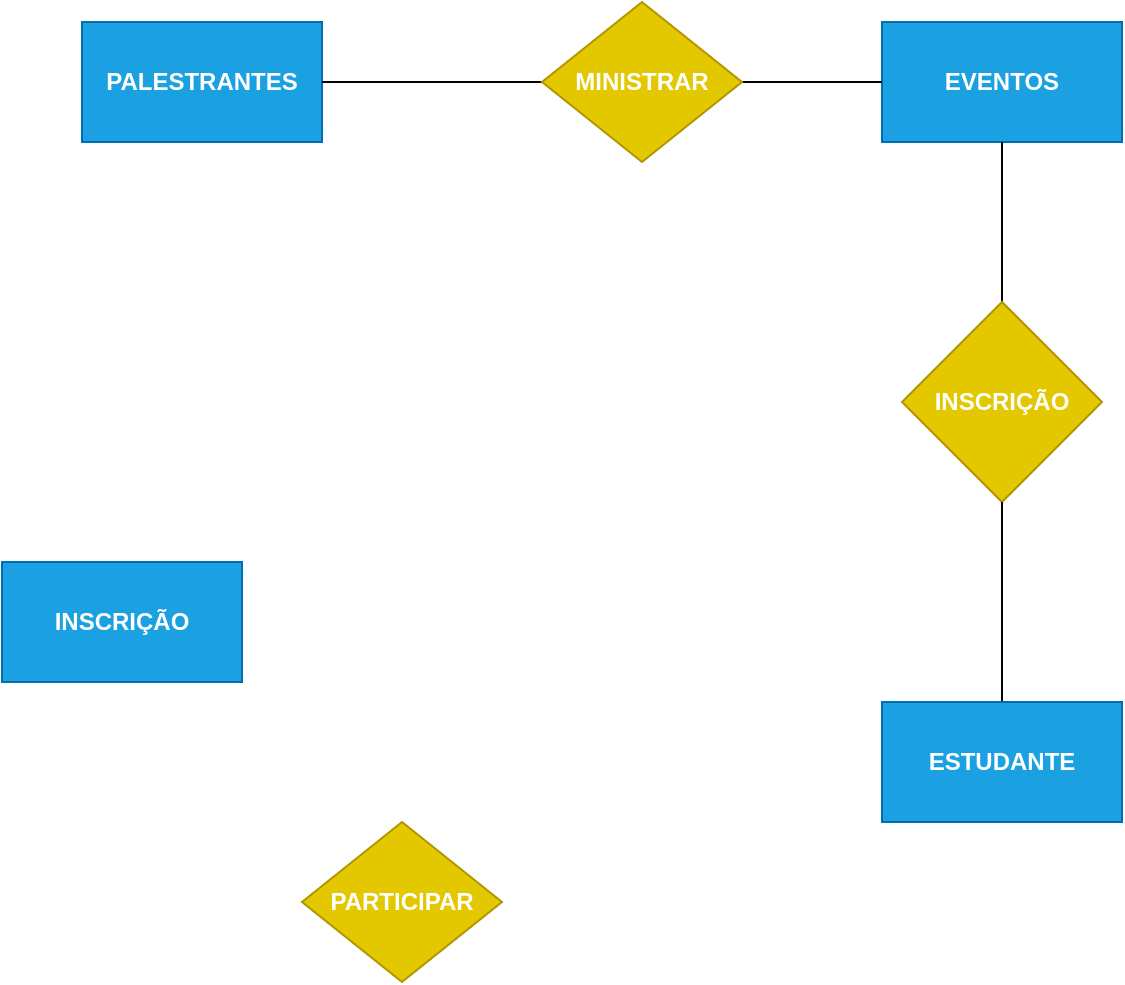 <mxfile>
    <diagram id="Q11n6UTZtSXGWiBhca8s" name="Page-1">
        <mxGraphModel dx="1386" dy="787" grid="1" gridSize="10" guides="1" tooltips="1" connect="1" arrows="1" fold="1" page="1" pageScale="1" pageWidth="850" pageHeight="1100" math="0" shadow="0">
            <root>
                <mxCell id="0"/>
                <mxCell id="1" parent="0"/>
                <mxCell id="2" value="&lt;b&gt;PALESTRANTES&lt;/b&gt;" style="rounded=0;whiteSpace=wrap;html=1;fillColor=#1ba1e2;fontColor=#ffffff;strokeColor=#006EAF;" vertex="1" parent="1">
                    <mxGeometry x="160" y="90" width="120" height="60" as="geometry"/>
                </mxCell>
                <mxCell id="4" value="&lt;b&gt;EVENTOS&lt;/b&gt;" style="rounded=0;whiteSpace=wrap;html=1;fillColor=#1ba1e2;fontColor=#ffffff;strokeColor=#006EAF;" vertex="1" parent="1">
                    <mxGeometry x="560" y="90" width="120" height="60" as="geometry"/>
                </mxCell>
                <mxCell id="7" value="&lt;b&gt;INSCRIÇÃO&lt;/b&gt;" style="rounded=0;whiteSpace=wrap;html=1;fillColor=#1ba1e2;fontColor=#ffffff;strokeColor=#006EAF;" vertex="1" parent="1">
                    <mxGeometry x="120" y="360" width="120" height="60" as="geometry"/>
                </mxCell>
                <mxCell id="61" style="edgeStyle=none;html=1;entryX=0.5;entryY=1;entryDx=0;entryDy=0;fontColor=#FFFFFF;endArrow=none;endFill=0;" edge="1" parent="1" source="26" target="4">
                    <mxGeometry relative="1" as="geometry"/>
                </mxCell>
                <mxCell id="26" value="&lt;b&gt;&lt;font color=&quot;#ffffff&quot;&gt;INSCRIÇÃO&lt;/font&gt;&lt;/b&gt;" style="rhombus;whiteSpace=wrap;html=1;fontColor=#000000;fillColor=#e3c800;strokeColor=#B09500;" vertex="1" parent="1">
                    <mxGeometry x="570" y="230" width="100" height="100" as="geometry"/>
                </mxCell>
                <mxCell id="62" style="edgeStyle=none;html=1;fontColor=#FFFFFF;endArrow=none;endFill=0;" edge="1" parent="1" source="45" target="26">
                    <mxGeometry relative="1" as="geometry"/>
                </mxCell>
                <mxCell id="45" value="&lt;b&gt;ESTUDANTE&lt;/b&gt;" style="rounded=0;whiteSpace=wrap;html=1;fillColor=#1ba1e2;fontColor=#ffffff;strokeColor=#006EAF;" vertex="1" parent="1">
                    <mxGeometry x="560" y="430" width="120" height="60" as="geometry"/>
                </mxCell>
                <mxCell id="59" style="edgeStyle=none;html=1;entryX=1;entryY=0.5;entryDx=0;entryDy=0;fontColor=#FFFFFF;endArrow=none;endFill=0;" edge="1" parent="1" source="43" target="2">
                    <mxGeometry relative="1" as="geometry"/>
                </mxCell>
                <mxCell id="60" style="edgeStyle=none;html=1;entryX=0;entryY=0.5;entryDx=0;entryDy=0;fontColor=#FFFFFF;endArrow=none;endFill=0;" edge="1" parent="1" source="43" target="4">
                    <mxGeometry relative="1" as="geometry"/>
                </mxCell>
                <mxCell id="43" value="&lt;b&gt;&lt;font color=&quot;#ffffff&quot;&gt;MINISTRAR&lt;/font&gt;&lt;/b&gt;" style="rhombus;whiteSpace=wrap;html=1;fontColor=#000000;fillColor=#e3c800;strokeColor=#B09500;" vertex="1" parent="1">
                    <mxGeometry x="390" y="80" width="100" height="80" as="geometry"/>
                </mxCell>
                <mxCell id="57" value="&lt;b&gt;&lt;font color=&quot;#ffffff&quot;&gt;PARTICIPAR&lt;/font&gt;&lt;/b&gt;" style="rhombus;whiteSpace=wrap;html=1;fontColor=#000000;fillColor=#e3c800;strokeColor=#B09500;" vertex="1" parent="1">
                    <mxGeometry x="270" y="490" width="100" height="80" as="geometry"/>
                </mxCell>
            </root>
        </mxGraphModel>
    </diagram>
</mxfile>